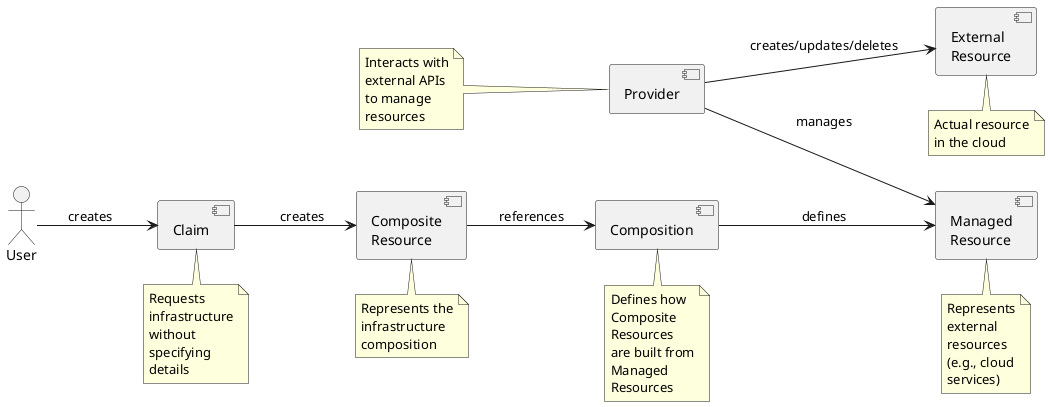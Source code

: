 @startuml
left to right direction
skinparam wrapWidth 100

actor User
component "Claim"
component "Composite Resource"
component "Composition"
component "Managed Resource"
component "External Resource"
component "Provider"

User --> "Claim" : creates
"Claim" --> "Composite Resource" : creates
"Composite Resource" --> "Composition" : references
"Composition" --> "Managed Resource" : defines
"Provider" --> "Managed Resource" : manages
"Provider" --> "External Resource" : creates/updates/deletes

note bottom of "Claim" : Requests infrastructure\nwithout specifying details
note bottom of "Composite Resource" : Represents the infrastructure\ncomposition
note bottom of "Composition" : Defines how Composite Resources\nare built from Managed Resources
note bottom of "Managed Resource" : Represents external resources\n(e.g., cloud services)
note left of "Provider" : Interacts with external APIs\nto manage resources
note bottom of "External Resource" : Actual resource in the cloud
@enduml